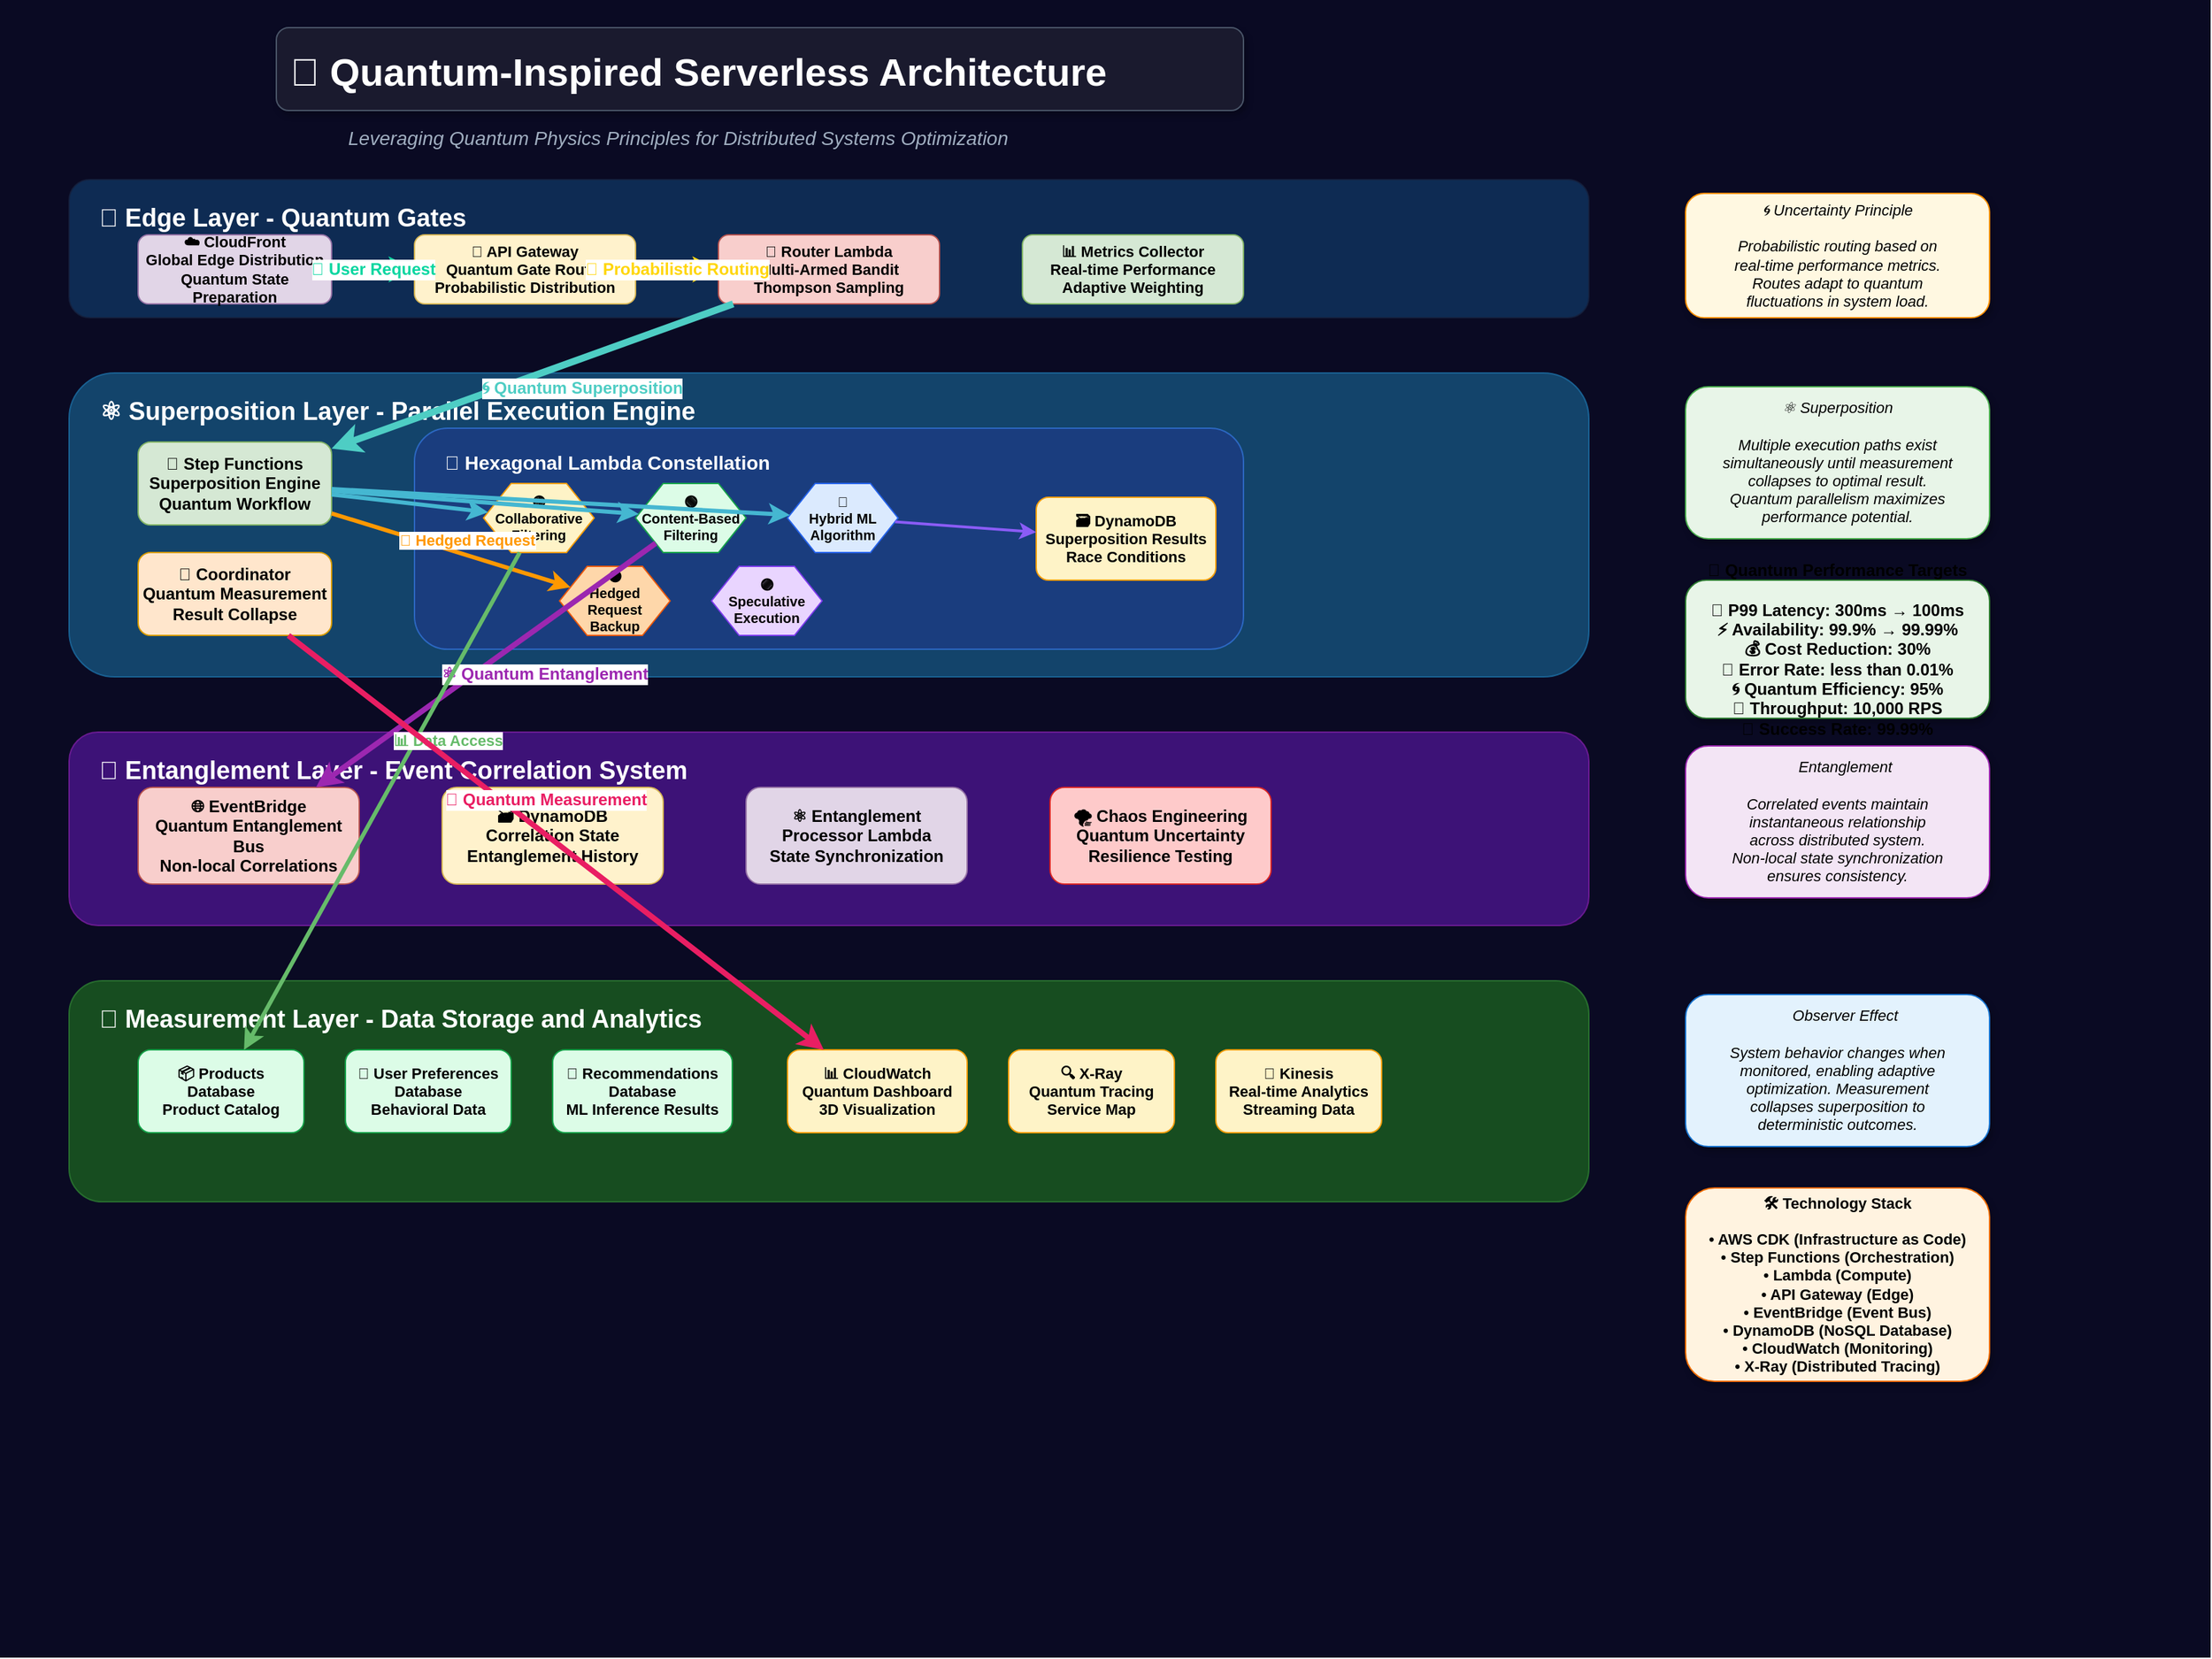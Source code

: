 <mxfile version="24.7.14" type="device">
  <diagram name="Quantum Architecture" id="quantum-arch">
    <mxGraphModel dx="1422" dy="794" grid="1" gridSize="10" guides="1" tooltips="1" connect="1" arrows="1" fold="1" page="1" pageScale="1" pageWidth="1600" pageHeight="1200" math="0" shadow="0">
      <root>
        <mxCell id="0"/>
        <mxCell id="1" parent="0"/>
        
        <!-- Background -->
        <mxCell id="background" value="" style="rounded=0;whiteSpace=wrap;html=1;fillColor=#0a0a23;strokeColor=none;" vertex="1" parent="1">
          <mxGeometry width="1600" height="1200" as="geometry"/>
        </mxCell>
        
        <!-- Title -->
        <mxCell id="title" value="🌌 Quantum-Inspired Serverless Architecture" style="text;fontSize=28;fontStyle=1;fontColor=#FFFFFF;fillColor=#1a1a2e;strokeColor=#4a5568;rounded=1;shadow=1;spacing=10;" vertex="1" parent="1">
          <mxGeometry x="200" y="20" width="700" height="60" as="geometry"/>
        </mxCell>
        
        <!-- Subtitle -->
        <mxCell id="subtitle" value="Leveraging Quantum Physics Principles for Distributed Systems Optimization" style="text;fontSize=14;fontStyle=2;fontColor=#a0aec0;fillColor=none;strokeColor=none;" vertex="1" parent="1">
          <mxGeometry x="250" y="85" width="600" height="25" as="geometry"/>
        </mxCell>
        
        <!-- Layer 1: Edge Layer -->
        <mxCell id="edge-layer-bg" value="" style="rounded=1;whiteSpace=wrap;html=1;fillColor=#0f3460;strokeColor=#16213e;opacity=80;" vertex="1" parent="1">
          <mxGeometry x="50" y="130" width="1100" height="100" as="geometry"/>
        </mxCell>
        
        <mxCell id="edge-layer-title" value="🚪 Edge Layer - Quantum Gates" style="text;fontSize=18;fontStyle=1;fontColor=#ffffff;fillColor=none;strokeColor=none;" vertex="1" parent="1">
          <mxGeometry x="70" y="140" width="300" height="30" as="geometry"/>
        </mxCell>
        
        <!-- CloudFront -->
        <mxCell id="cloudfront" value="☁️ CloudFront&#xa;Global Edge Distribution&#xa;Quantum State Preparation" style="rounded=1;whiteSpace=wrap;html=1;fillColor=#e1d5e7;strokeColor=#9673a6;fontSize=11;fontStyle=1;" vertex="1" parent="1">
          <mxGeometry x="100" y="170" width="140" height="50" as="geometry"/>
        </mxCell>
        
        <!-- API Gateway -->
        <mxCell id="api-gateway" value="🚪 API Gateway&#xa;Quantum Gate Router&#xa;Probabilistic Distribution" style="rounded=1;whiteSpace=wrap;html=1;fillColor=#fff2cc;strokeColor=#d6b656;fontSize=11;fontStyle=1;" vertex="1" parent="1">
          <mxGeometry x="300" y="170" width="160" height="50" as="geometry"/>
        </mxCell>
        
        <!-- Router Lambda -->
        <mxCell id="router-lambda" value="🎯 Router Lambda&#xa;Multi-Armed Bandit&#xa;Thompson Sampling" style="rounded=1;whiteSpace=wrap;html=1;fillColor=#f8cecc;strokeColor=#b85450;fontSize=11;fontStyle=1;" vertex="1" parent="1">
          <mxGeometry x="520" y="170" width="160" height="50" as="geometry"/>
        </mxCell>
        
        <!-- Metrics Collector -->
        <mxCell id="metrics-collector" value="📊 Metrics Collector&#xa;Real-time Performance&#xa;Adaptive Weighting" style="rounded=1;whiteSpace=wrap;html=1;fillColor=#d5e8d4;strokeColor=#82b366;fontSize=11;fontStyle=1;" vertex="1" parent="1">
          <mxGeometry x="740" y="170" width="160" height="50" as="geometry"/>
        </mxCell>
        
        <!-- Layer 2: Superposition Layer -->
        <mxCell id="superposition-layer-bg" value="" style="rounded=1;whiteSpace=wrap;html=1;fillColor=#16537e;strokeColor=#1c6ea4;opacity=80;" vertex="1" parent="1">
          <mxGeometry x="50" y="270" width="1100" height="220" as="geometry"/>
        </mxCell>
        
        <mxCell id="superposition-layer-title" value="⚛️ Superposition Layer - Parallel Execution Engine" style="text;fontSize=18;fontStyle=1;fontColor=#ffffff;fillColor=none;strokeColor=none;" vertex="1" parent="1">
          <mxGeometry x="70" y="280" width="400" height="30" as="geometry"/>
        </mxCell>
        
        <!-- Step Functions -->
        <mxCell id="step-functions" value="🔀 Step Functions&#xa;Superposition Engine&#xa;Quantum Workflow" style="rounded=1;whiteSpace=wrap;html=1;fillColor=#d5e8d4;strokeColor=#82b366;fontSize=12;fontStyle=1;" vertex="1" parent="1">
          <mxGeometry x="100" y="320" width="140" height="60" as="geometry"/>
        </mxCell>
        
        <!-- Coordinator -->
        <mxCell id="coordinator" value="🎼 Coordinator&#xa;Quantum Measurement&#xa;Result Collapse" style="rounded=1;whiteSpace=wrap;html=1;fillColor=#ffe6cc;strokeColor=#d79b00;fontSize=12;fontStyle=1;" vertex="1" parent="1">
          <mxGeometry x="100" y="400" width="140" height="60" as="geometry"/>
        </mxCell>
        
        <!-- Hexagonal Lambda Cluster Background -->
        <mxCell id="lambda-cluster-bg" value="" style="rounded=1;whiteSpace=wrap;html=1;fillColor=#1e3a8a;strokeColor=#3b82f6;opacity=60;" vertex="1" parent="1">
          <mxGeometry x="300" y="310" width="600" height="160" as="geometry"/>
        </mxCell>
        
        <mxCell id="lambda-cluster-title" value="🔷 Hexagonal Lambda Constellation" style="text;fontSize=14;fontStyle=1;fontColor=#ffffff;fillColor=none;strokeColor=none;" vertex="1" parent="1">
          <mxGeometry x="320" y="320" width="250" height="25" as="geometry"/>
        </mxCell>
        
        <!-- Lambda Functions in Hexagonal Layout -->
        <mxCell id="lambda1" value="🟡&#xa;Collaborative&#xa;Filtering" style="shape=hexagon;perimeter=hexagonPerimeter2;whiteSpace=wrap;html=1;fillColor=#fef3c7;strokeColor=#f59e0b;fontSize=10;fontStyle=1;" vertex="1" parent="1">
          <mxGeometry x="350" y="350" width="80" height="50" as="geometry"/>
        </mxCell>
        
        <mxCell id="lambda2" value="🟢&#xa;Content-Based&#xa;Filtering" style="shape=hexagon;perimeter=hexagonPerimeter2;whiteSpace=wrap;html=1;fillColor=#dcfce7;strokeColor=#16a34a;fontSize=10;fontStyle=1;" vertex="1" parent="1">
          <mxGeometry x="460" y="350" width="80" height="50" as="geometry"/>
        </mxCell>
        
        <mxCell id="lambda3" value="🔵&#xa;Hybrid ML&#xa;Algorithm" style="shape=hexagon;perimeter=hexagonPerimeter2;whiteSpace=wrap;html=1;fillColor=#dbeafe;strokeColor=#2563eb;fontSize=10;fontStyle=1;" vertex="1" parent="1">
          <mxGeometry x="570" y="350" width="80" height="50" as="geometry"/>
        </mxCell>
        
        <mxCell id="lambda4" value="🟠&#xa;Hedged Request&#xa;Backup" style="shape=hexagon;perimeter=hexagonPerimeter2;whiteSpace=wrap;html=1;fillColor=#fed7aa;strokeColor=#ea580c;fontSize=10;fontStyle=1;" vertex="1" parent="1">
          <mxGeometry x="405" y="410" width="80" height="50" as="geometry"/>
        </mxCell>
        
        <mxCell id="lambda5" value="🟣&#xa;Speculative&#xa;Execution" style="shape=hexagon;perimeter=hexagonPerimeter2;whiteSpace=wrap;html=1;fillColor=#e9d5ff;strokeColor=#7c3aed;fontSize=10;fontStyle=1;" vertex="1" parent="1">
          <mxGeometry x="515" y="410" width="80" height="50" as="geometry"/>
        </mxCell>
        
        <!-- DynamoDB Results -->
        <mxCell id="results-db" value="🗃️ DynamoDB&#xa;Superposition Results&#xa;Race Conditions" style="rounded=1;whiteSpace=wrap;html=1;fillColor=#fef3c7;strokeColor=#f59e0b;fontSize=11;fontStyle=1;" vertex="1" parent="1">
          <mxGeometry x="750" y="360" width="130" height="60" as="geometry"/>
        </mxCell>
        
        <!-- Layer 3: Entanglement Layer -->
        <mxCell id="entanglement-layer-bg" value="" style="rounded=1;whiteSpace=wrap;html=1;fillColor=#4a148c;strokeColor=#7b1fa2;opacity=80;" vertex="1" parent="1">
          <mxGeometry x="50" y="530" width="1100" height="140" as="geometry"/>
        </mxCell>
        
        <mxCell id="entanglement-layer-title" value="🔗 Entanglement Layer - Event Correlation System" style="text;fontSize=18;fontStyle=1;fontColor=#ffffff;fillColor=none;strokeColor=none;" vertex="1" parent="1">
          <mxGeometry x="70" y="540" width="450" height="30" as="geometry"/>
        </mxCell>
        
        <!-- EventBridge -->
        <mxCell id="event-bridge" value="🌐 EventBridge&#xa;Quantum Entanglement Bus&#xa;Non-local Correlations" style="rounded=1;whiteSpace=wrap;html=1;fillColor=#f8cecc;strokeColor=#b85450;fontSize=12;fontStyle=1;" vertex="1" parent="1">
          <mxGeometry x="100" y="570" width="160" height="70" as="geometry"/>
        </mxCell>
        
        <!-- Correlation Database -->
        <mxCell id="correlation-db" value="🗃️ DynamoDB&#xa;Correlation State&#xa;Entanglement History" style="rounded=1;whiteSpace=wrap;html=1;fillColor=#fff2cc;strokeColor=#d6b656;fontSize=12;fontStyle=1;" vertex="1" parent="1">
          <mxGeometry x="320" y="570" width="160" height="70" as="geometry"/>
        </mxCell>
        
        <!-- Entanglement Processor -->
        <mxCell id="entanglement-processor" value="⚛️ Entanglement&#xa;Processor Lambda&#xa;State Synchronization" style="rounded=1;whiteSpace=wrap;html=1;fillColor=#e1d5e7;strokeColor=#9673a6;fontSize=12;fontStyle=1;" vertex="1" parent="1">
          <mxGeometry x="540" y="570" width="160" height="70" as="geometry"/>
        </mxCell>
        
        <!-- Chaos Engineering -->
        <mxCell id="chaos-engineering" value="🌪️ Chaos Engineering&#xa;Quantum Uncertainty&#xa;Resilience Testing" style="rounded=1;whiteSpace=wrap;html=1;fillColor=#fecaca;strokeColor=#dc2626;fontSize=12;fontStyle=1;" vertex="1" parent="1">
          <mxGeometry x="760" y="570" width="160" height="70" as="geometry"/>
        </mxCell>
        
        <!-- Layer 4: Measurement Layer -->
        <mxCell id="measurement-layer-bg" value="" style="rounded=1;whiteSpace=wrap;html=1;fillColor=#1b5e20;strokeColor=#2e7d32;opacity=80;" vertex="1" parent="1">
          <mxGeometry x="50" y="710" width="1100" height="160" as="geometry"/>
        </mxCell>
        
        <mxCell id="measurement-layer-title" value="📏 Measurement Layer - Data Storage and Analytics" style="text;fontSize=18;fontStyle=1;fontColor=#ffffff;fillColor=none;strokeColor=none;" vertex="1" parent="1">
          <mxGeometry x="70" y="720" width="450" height="30" as="geometry"/>
        </mxCell>
        
        <!-- Data Storage -->
        <mxCell id="products-db" value="📦 Products&#xa;Database&#xa;Product Catalog" style="rounded=1;whiteSpace=wrap;html=1;fillColor=#dcfce7;strokeColor=#16a34a;fontSize=11;fontStyle=1;" vertex="1" parent="1">
          <mxGeometry x="100" y="760" width="120" height="60" as="geometry"/>
        </mxCell>
        
        <mxCell id="user-preferences-db" value="👤 User Preferences&#xa;Database&#xa;Behavioral Data" style="rounded=1;whiteSpace=wrap;html=1;fillColor=#dcfce7;strokeColor=#16a34a;fontSize=11;fontStyle=1;" vertex="1" parent="1">
          <mxGeometry x="250" y="760" width="120" height="60" as="geometry"/>
        </mxCell>
        
        <mxCell id="recommendations-db" value="🎯 Recommendations&#xa;Database&#xa;ML Inference Results" style="rounded=1;whiteSpace=wrap;html=1;fillColor=#dcfce7;strokeColor=#16a34a;fontSize=11;fontStyle=1;" vertex="1" parent="1">
          <mxGeometry x="400" y="760" width="130" height="60" as="geometry"/>
        </mxCell>
        
        <!-- Monitoring and Analytics -->
        <mxCell id="cloudwatch" value="📊 CloudWatch&#xa;Quantum Dashboard&#xa;3D Visualization" style="rounded=1;whiteSpace=wrap;html=1;fillColor=#fef3c7;strokeColor=#f59e0b;fontSize=11;fontStyle=1;" vertex="1" parent="1">
          <mxGeometry x="570" y="760" width="130" height="60" as="geometry"/>
        </mxCell>
        
        <mxCell id="xray" value="🔍 X-Ray&#xa;Quantum Tracing&#xa;Service Map" style="rounded=1;whiteSpace=wrap;html=1;fillColor=#fef3c7;strokeColor=#f59e0b;fontSize=11;fontStyle=1;" vertex="1" parent="1">
          <mxGeometry x="730" y="760" width="120" height="60" as="geometry"/>
        </mxCell>
        
        <mxCell id="kinesis" value="🌊 Kinesis&#xa;Real-time Analytics&#xa;Streaming Data" style="rounded=1;whiteSpace=wrap;html=1;fillColor=#fef3c7;strokeColor=#f59e0b;fontSize=11;fontStyle=1;" vertex="1" parent="1">
          <mxGeometry x="880" y="760" width="120" height="60" as="geometry"/>
        </mxCell>
        
        <!-- Quantum Flow Arrows -->
        <!-- User Request Flow -->
        <mxCell id="flow1" value="🌊 User Request" style="endArrow=classic;html=1;strokeColor=#06d6a0;strokeWidth=4;curved=1;fontSize=12;fontColor=#06d6a0;fontStyle=1;" edge="1" parent="1" source="cloudfront" target="api-gateway">
          <mxGeometry width="50" height="50" relative="1" as="geometry">
            <mxPoint x="240" y="195" as="sourcePoint"/>
            <mxPoint x="300" y="195" as="targetPoint"/>
          </mxGeometry>
        </mxCell>
        
        <mxCell id="flow2" value="🎯 Probabilistic Routing" style="endArrow=classic;html=1;strokeColor=#ffd60a;strokeWidth=4;curved=1;fontSize=12;fontColor=#ffd60a;fontStyle=1;" edge="1" parent="1" source="api-gateway" target="router-lambda">
          <mxGeometry width="50" height="50" relative="1" as="geometry">
            <mxPoint x="460" y="195" as="sourcePoint"/>
            <mxPoint x="520" y="195" as="targetPoint"/>
          </mxGeometry>
        </mxCell>
        
        <!-- Quantum Superposition Flow -->
        <mxCell id="flow3" value="🌀 Quantum Superposition" style="endArrow=classic;html=1;strokeColor=#4ecdc4;strokeWidth=5;curved=1;fontSize=12;fontColor=#4ecdc4;fontStyle=1;" edge="1" parent="1" source="router-lambda" target="step-functions">
          <mxGeometry x="-0.2" y="20" width="50" height="50" relative="1" as="geometry">
            <mxPoint x="600" y="220" as="sourcePoint"/>
            <mxPoint x="200" y="320" as="targetPoint"/>
            <mxPoint as="offset"/>
          </mxGeometry>
        </mxCell>
        
        <!-- Parallel Execution Flows -->
        <mxCell id="flow4" value="" style="endArrow=classic;html=1;strokeColor=#45b7d1;strokeWidth=3;curved=1;" edge="1" parent="1" source="step-functions" target="lambda1">
          <mxGeometry width="50" height="50" relative="1" as="geometry">
            <mxPoint x="240" y="350" as="sourcePoint"/>
            <mxPoint x="350" y="370" as="targetPoint"/>
          </mxGeometry>
        </mxCell>
        
        <mxCell id="flow5" value="" style="endArrow=classic;html=1;strokeColor=#45b7d1;strokeWidth=3;curved=1;" edge="1" parent="1" source="step-functions" target="lambda2">
          <mxGeometry width="50" height="50" relative="1" as="geometry">
            <mxPoint x="240" y="350" as="sourcePoint"/>
            <mxPoint x="460" y="370" as="targetPoint"/>
          </mxGeometry>
        </mxCell>
        
        <mxCell id="flow6" value="" style="endArrow=classic;html=1;strokeColor=#45b7d1;strokeWidth=3;curved=1;" edge="1" parent="1" source="step-functions" target="lambda3">
          <mxGeometry width="50" height="50" relative="1" as="geometry">
            <mxPoint x="240" y="350" as="sourcePoint"/>
            <mxPoint x="570" y="370" as="targetPoint"/>
          </mxGeometry>
        </mxCell>
        
        <!-- Hedged Request Flow -->
        <mxCell id="flow7" value="🎲 Hedged Request" style="endArrow=classic;html=1;strokeColor=#ff9800;strokeWidth=3;curved=1;fontSize=11;fontColor=#ff9800;fontStyle=1;" edge="1" parent="1" source="step-functions" target="lambda4">
          <mxGeometry x="0.1" y="10" width="50" height="50" relative="1" as="geometry">
            <mxPoint x="240" y="380" as="sourcePoint"/>
            <mxPoint x="405" y="430" as="targetPoint"/>
            <mxPoint as="offset"/>
          </mxGeometry>
        </mxCell>
        
        <!-- Entanglement Flows -->
        <mxCell id="flow8" value="⚛️ Quantum Entanglement" style="endArrow=classic;html=1;strokeColor=#9c27b0;strokeWidth=4;curved=1;fontSize=12;fontColor=#9c27b0;fontStyle=1;" edge="1" parent="1" source="lambda2" target="event-bridge">
          <mxGeometry x="-0.2" y="30" width="50" height="50" relative="1" as="geometry">
            <mxPoint x="500" y="400" as="sourcePoint"/>
            <mxPoint x="180" y="570" as="targetPoint"/>
            <mxPoint as="offset"/>
          </mxGeometry>
        </mxCell>
        
        <!-- Data Access Flows -->
        <mxCell id="flow9" value="📊 Data Access" style="endArrow=classic;html=1;strokeColor=#66bb6a;strokeWidth=3;curved=1;fontSize=11;fontColor=#66bb6a;fontStyle=1;" edge="1" parent="1" source="lambda1" target="products-db">
          <mxGeometry x="-0.3" y="20" width="50" height="50" relative="1" as="geometry">
            <mxPoint x="390" y="400" as="sourcePoint"/>
            <mxPoint x="160" y="760" as="targetPoint"/>
            <mxPoint as="offset"/>
          </mxGeometry>
        </mxCell>
        
        <!-- Measurement Flow -->
        <mxCell id="flow10" value="📏 Quantum Measurement" style="endArrow=classic;html=1;strokeColor=#e91e63;strokeWidth=4;curved=1;fontSize=12;fontColor=#e91e63;fontStyle=1;" edge="1" parent="1" source="coordinator" target="cloudwatch">
          <mxGeometry x="-0.1" y="20" width="50" height="50" relative="1" as="geometry">
            <mxPoint x="240" y="460" as="sourcePoint"/>
            <mxPoint x="635" y="760" as="targetPoint"/>
            <mxPoint as="offset"/>
          </mxGeometry>
        </mxCell>
        
        <!-- Results Flow -->
        <mxCell id="flow11" value="" style="endArrow=classic;html=1;strokeColor=#8b5cf6;strokeWidth=2;curved=1;" edge="1" parent="1" source="lambda3" target="results-db">
          <mxGeometry width="50" height="50" relative="1" as="geometry">
            <mxPoint x="650" y="380" as="sourcePoint"/>
            <mxPoint x="750" y="380" as="targetPoint"/>
          </mxGeometry>
        </mxCell>
        
        <!-- Quantum Principles Annotations -->
        <mxCell id="principle1" value="🌀 Uncertainty Principle&#xa;&#xa;Probabilistic routing based on&#xa;real-time performance metrics.&#xa;Routes adapt to quantum&#xa;fluctuations in system load." style="rounded=1;whiteSpace=wrap;html=1;fillColor=#fff8e1;strokeColor=#ff8f00;fontSize=11;fontStyle=2;shadow=1;" vertex="1" parent="1">
          <mxGeometry x="1220" y="140" width="220" height="90" as="geometry"/>
        </mxCell>
        
        <mxCell id="principle2" value="⚛️ Superposition&#xa;&#xa;Multiple execution paths exist&#xa;simultaneously until measurement&#xa;collapses to optimal result.&#xa;Quantum parallelism maximizes&#xa;performance potential." style="rounded=1;whiteSpace=wrap;html=1;fillColor=#e8f5e8;strokeColor=#4caf50;fontSize=11;fontStyle=2;shadow=1;" vertex="1" parent="1">
          <mxGeometry x="1220" y="280" width="220" height="110" as="geometry"/>
        </mxCell>
        
        <mxCell id="principle3" value="🔗 Entanglement&#xa;&#xa;Correlated events maintain&#xa;instantaneous relationship&#xa;across distributed system.&#xa;Non-local state synchronization&#xa;ensures consistency." style="rounded=1;whiteSpace=wrap;html=1;fillColor=#f3e5f5;strokeColor=#9c27b0;fontSize=11;fontStyle=2;shadow=1;" vertex="1" parent="1">
          <mxGeometry x="1220" y="540" width="220" height="110" as="geometry"/>
        </mxCell>
        
        <mxCell id="principle4" value="📏 Observer Effect&#xa;&#xa;System behavior changes when&#xa;monitored, enabling adaptive&#xa;optimization. Measurement&#xa;collapses superposition to&#xa;deterministic outcomes." style="rounded=1;whiteSpace=wrap;html=1;fillColor=#e3f2fd;strokeColor=#1976d2;fontSize=11;fontStyle=2;shadow=1;" vertex="1" parent="1">
          <mxGeometry x="1220" y="720" width="220" height="110" as="geometry"/>
        </mxCell>
        
        <!-- Performance Metrics -->
        <mxCell id="metrics" value="🎯 Quantum Performance Targets&#xa;&#xa;🚀 P99 Latency: 300ms → 100ms&#xa;⚡ Availability: 99.9% → 99.99%&#xa;💰 Cost Reduction: 30%&#xa;🎲 Error Rate: less than 0.01%&#xa;🌀 Quantum Efficiency: 95%&#xa;🔄 Throughput: 10,000 RPS&#xa;🎯 Success Rate: 99.99%" style="rounded=1;whiteSpace=wrap;html=1;fillColor=#e8f5e8;strokeColor=#2e7d32;fontSize=12;fontStyle=1;shadow=1;" vertex="1" parent="1">
          <mxGeometry x="1220" y="420" width="220" height="100" as="geometry"/>
        </mxCell>
        
        <!-- Technology Stack -->
        <mxCell id="tech-stack" value="🛠️ Technology Stack&#xa;&#xa;• AWS CDK (Infrastructure as Code)&#xa;• Step Functions (Orchestration)&#xa;• Lambda (Compute)&#xa;• API Gateway (Edge)&#xa;• EventBridge (Event Bus)&#xa;• DynamoDB (NoSQL Database)&#xa;• CloudWatch (Monitoring)&#xa;• X-Ray (Distributed Tracing)" style="rounded=1;whiteSpace=wrap;html=1;fillColor=#fff3e0;strokeColor=#ef6c00;fontSize=11;fontStyle=1;shadow=1;" vertex="1" parent="1">
          <mxGeometry x="1220" y="860" width="220" height="140" as="geometry"/>
        </mxCell>
        
      </root>
    </mxGraphModel>
  </diagram>
</mxfile>